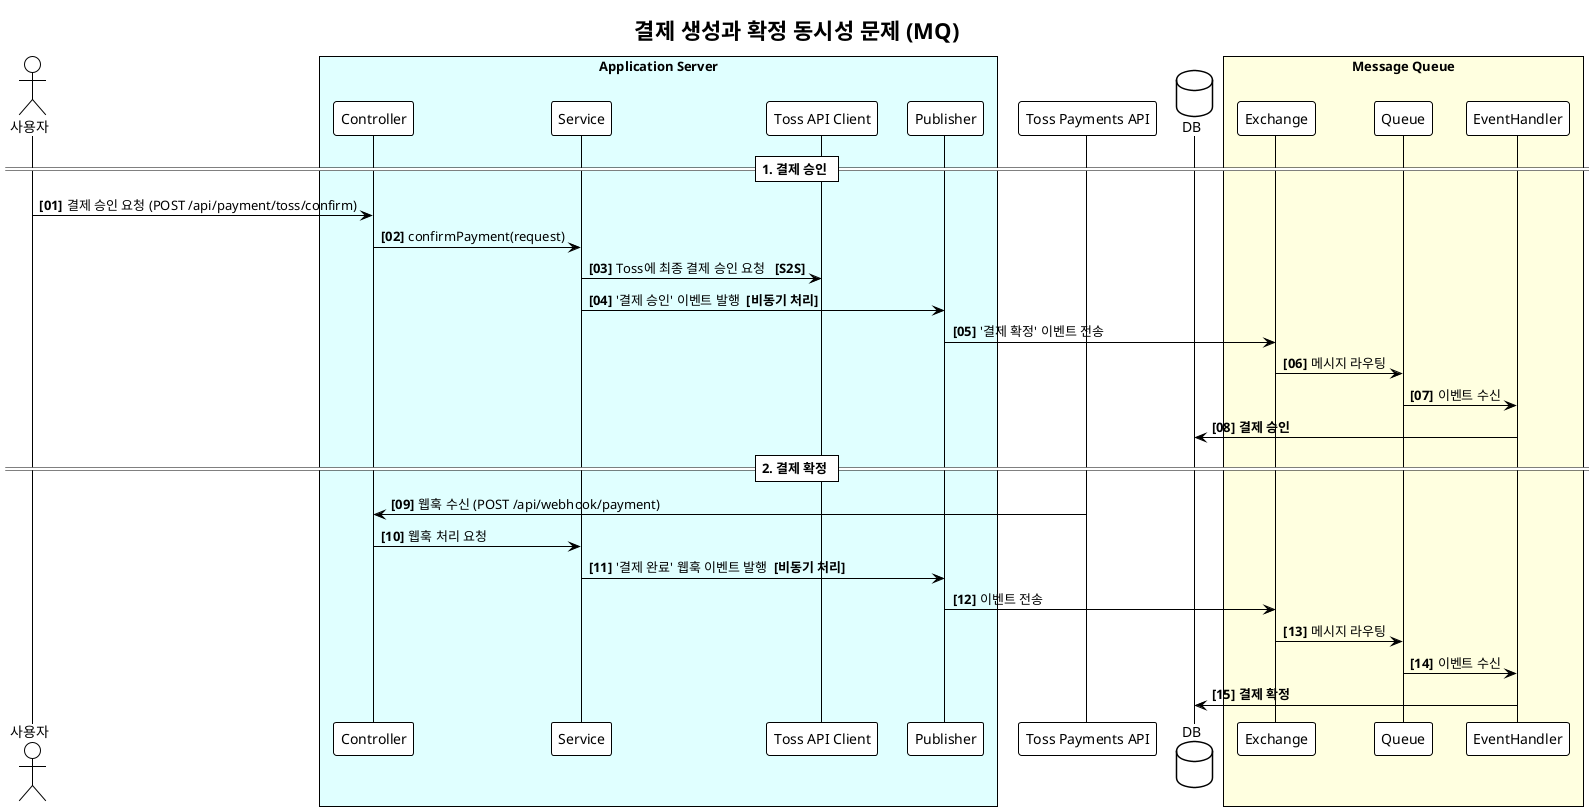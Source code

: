 @startuml

!theme plain
autonumber "<b>[00]"
title 결제 생성과 확정 동시성 문제 (MQ)

actor User as "사용자"

box "Application Server" #LightCyan
    participant Controller
    participant Service
    participant Client as "Toss API Client"
    participant Publisher
end box

participant TOSS as "Toss Payments API"
database DB

box "Message Queue" #LightYellow
    participant Exchange
    participant Queue
    participant Handler as "EventHandler"
end box


== 1. 결제 승인 ==
User -> Controller: 결제 승인 요청 (POST /api/payment/toss/confirm)
Controller -> Service: confirmPayment(request)
Service -> Client:  Toss에 최종 결제 승인 요청   **[S2S]**
Service -> Publisher: '결제 승인' 이벤트 발행  **[비동기 처리]**

Publisher -> Exchange: '결제 확정' 이벤트 전송
Exchange -> Queue: 메시지 라우팅
Queue -> Handler: 이벤트 수신
Handler -> DB: **결제 승인**


== 2. 결제 확정 ==
TOSS -> Controller: 웹훅 수신 (POST /api/webhook/payment)
Controller -> Service: 웹훅 처리 요청
Service -> Publisher: '결제 완료' 웹훅 이벤트 발행  **[비동기 처리]**

Publisher -> Exchange: 이벤트 전송
Exchange -> Queue: 메시지 라우팅
Queue -> Handler: 이벤트 수신
Handler -> DB: **결제 확정**

@enduml